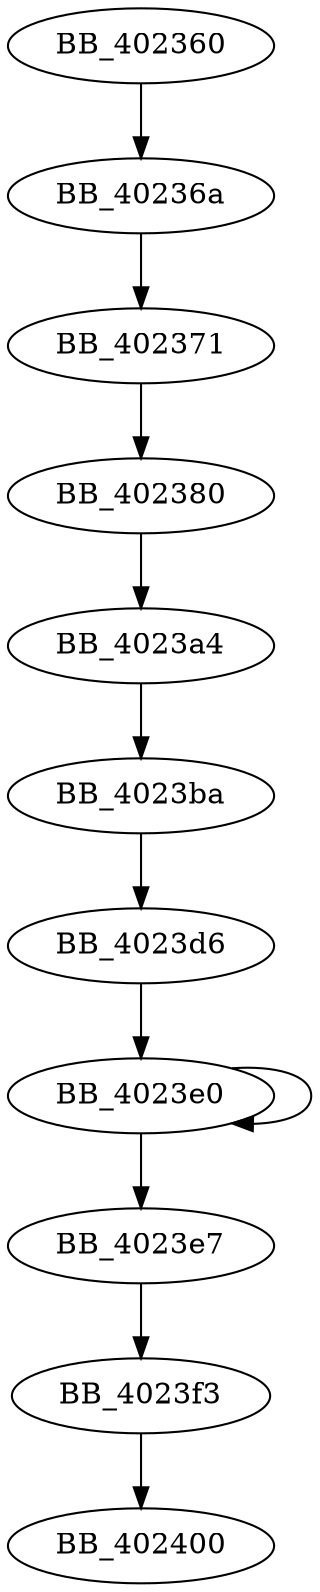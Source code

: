 DiGraph sub_402360{
BB_402360->BB_40236a
BB_40236a->BB_402371
BB_402371->BB_402380
BB_402380->BB_4023a4
BB_4023a4->BB_4023ba
BB_4023ba->BB_4023d6
BB_4023d6->BB_4023e0
BB_4023e0->BB_4023e0
BB_4023e0->BB_4023e7
BB_4023e7->BB_4023f3
BB_4023f3->BB_402400
}
